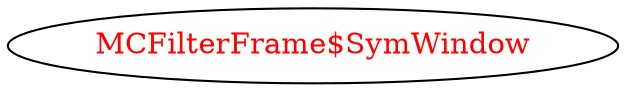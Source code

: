 digraph dependencyGraph {
 concentrate=true;
 ranksep="2.0";
 rankdir="LR"; 
 splines="ortho";
"MCFilterFrame$SymWindow" [fontcolor="red"];
}